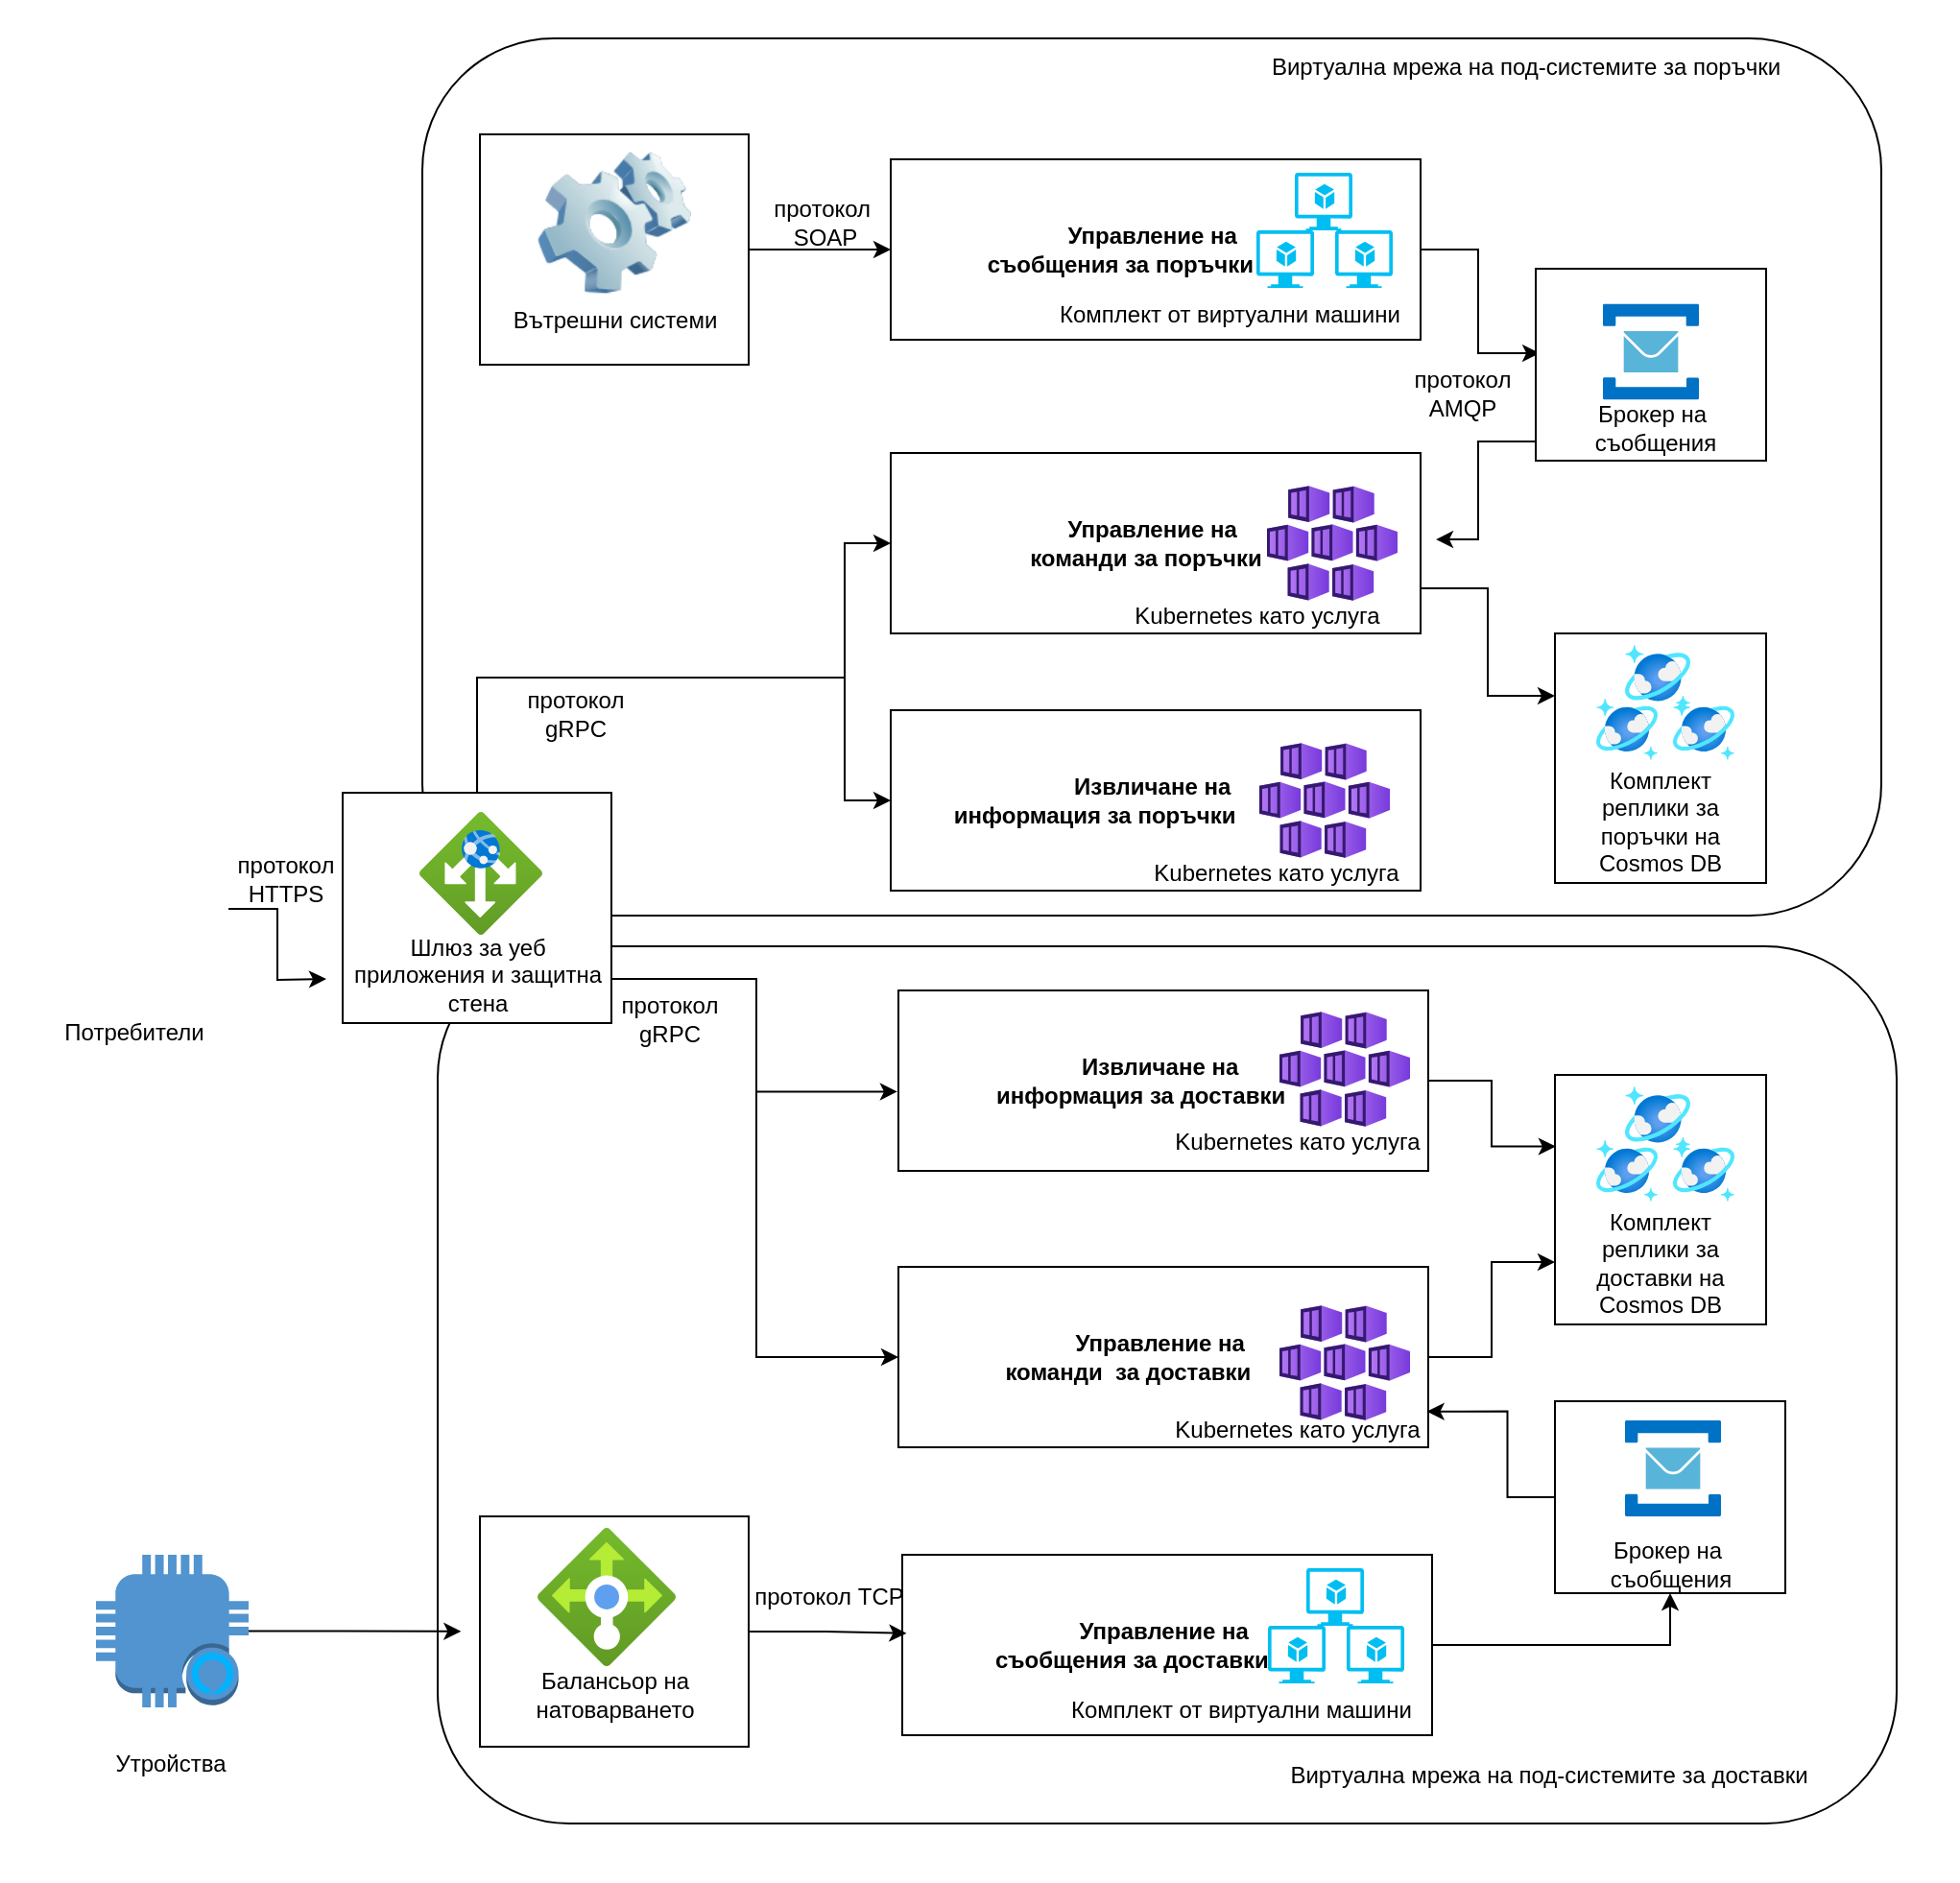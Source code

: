 <mxfile version="24.0.1" type="github">
  <diagram name="Page-1" id="RzCiEBjRraIQC5C2OHAX">
    <mxGraphModel dx="2620" dy="933" grid="1" gridSize="10" guides="1" tooltips="1" connect="1" arrows="1" fold="1" page="1" pageScale="1" pageWidth="827" pageHeight="1169" math="0" shadow="0">
      <root>
        <mxCell id="0" />
        <mxCell id="1" parent="0" />
        <mxCell id="qAXU_QblyjmCjn5gIZvt-53" value="" style="rounded=1;whiteSpace=wrap;html=1;strokeColor=none;" parent="1" vertex="1">
          <mxGeometry x="-160" y="40" width="1020" height="980" as="geometry" />
        </mxCell>
        <mxCell id="qAXU_QblyjmCjn5gIZvt-41" value="" style="edgeStyle=orthogonalEdgeStyle;rounded=0;orthogonalLoop=1;jettySize=auto;html=1;" parent="1" target="qAXU_QblyjmCjn5gIZvt-28" edge="1">
          <mxGeometry relative="1" as="geometry">
            <Array as="points">
              <mxPoint x="280" y="393" />
              <mxPoint x="280" y="457" />
            </Array>
            <mxPoint x="88.524" y="453" as="sourcePoint" />
          </mxGeometry>
        </mxCell>
        <mxCell id="qAXU_QblyjmCjn5gIZvt-42" style="edgeStyle=orthogonalEdgeStyle;rounded=0;orthogonalLoop=1;jettySize=auto;html=1;entryX=0;entryY=0.5;entryDx=0;entryDy=0;" parent="1" target="qAXU_QblyjmCjn5gIZvt-19" edge="1">
          <mxGeometry relative="1" as="geometry">
            <Array as="points">
              <mxPoint x="280" y="393" />
              <mxPoint x="280" y="323" />
            </Array>
            <mxPoint x="88.524" y="453" as="sourcePoint" />
          </mxGeometry>
        </mxCell>
        <mxCell id="XNeLHYFb71EVCrH0DWxz-121" style="edgeStyle=orthogonalEdgeStyle;rounded=0;orthogonalLoop=1;jettySize=auto;html=1;entryX=0;entryY=0.5;entryDx=0;entryDy=0;" edge="1" parent="1" target="XNeLHYFb71EVCrH0DWxz-89">
          <mxGeometry relative="1" as="geometry">
            <mxPoint x="158.5" y="513" as="sourcePoint" />
            <Array as="points">
              <mxPoint x="159" y="550" />
              <mxPoint x="234" y="550" />
              <mxPoint x="234" y="747" />
            </Array>
          </mxGeometry>
        </mxCell>
        <mxCell id="qAXU_QblyjmCjn5gIZvt-44" value="" style="edgeStyle=orthogonalEdgeStyle;rounded=0;orthogonalLoop=1;jettySize=auto;html=1;entryX=0.017;entryY=0.44;entryDx=0;entryDy=0;entryPerimeter=0;" parent="1" source="qAXU_QblyjmCjn5gIZvt-4" target="qAXU_QblyjmCjn5gIZvt-18" edge="1">
          <mxGeometry relative="1" as="geometry" />
        </mxCell>
        <mxCell id="qAXU_QblyjmCjn5gIZvt-4" value="&lt;b&gt;Управление на&amp;nbsp;&lt;/b&gt;&lt;div&gt;&lt;b&gt;съобщения за поръчки&amp;nbsp; &amp;nbsp; &amp;nbsp; &amp;nbsp; &amp;nbsp; &amp;nbsp;&lt;/b&gt;&lt;/div&gt;" style="rounded=0;whiteSpace=wrap;html=1;" parent="1" vertex="1">
          <mxGeometry x="304" y="123" width="276" height="94" as="geometry" />
        </mxCell>
        <mxCell id="qAXU_QblyjmCjn5gIZvt-14" value="" style="edgeStyle=orthogonalEdgeStyle;rounded=0;orthogonalLoop=1;jettySize=auto;html=1;" parent="1" source="qAXU_QblyjmCjn5gIZvt-8" target="qAXU_QblyjmCjn5gIZvt-4" edge="1">
          <mxGeometry relative="1" as="geometry" />
        </mxCell>
        <mxCell id="qAXU_QblyjmCjn5gIZvt-8" value="" style="rounded=0;whiteSpace=wrap;html=1;" parent="1" vertex="1">
          <mxGeometry x="90" y="110" width="140" height="120" as="geometry" />
        </mxCell>
        <mxCell id="qAXU_QblyjmCjn5gIZvt-10" value="Вътрешни системи" style="text;html=1;strokeColor=none;fillColor=none;align=center;verticalAlign=middle;whiteSpace=wrap;rounded=0;" parent="1" vertex="1">
          <mxGeometry x="78.5" y="192" width="163" height="30" as="geometry" />
        </mxCell>
        <mxCell id="qAXU_QblyjmCjn5gIZvt-13" value="" style="verticalLabelPosition=bottom;html=1;verticalAlign=top;align=center;strokeColor=none;fillColor=#00BEF2;shape=mxgraph.azure.virtual_machine_feature;pointerEvents=1;" parent="1" vertex="1">
          <mxGeometry x="494.5" y="160" width="30" height="30" as="geometry" />
        </mxCell>
        <mxCell id="qAXU_QblyjmCjn5gIZvt-18" value="" style="rounded=0;whiteSpace=wrap;html=1;" parent="1" vertex="1">
          <mxGeometry x="640" y="180" width="120" height="100" as="geometry" />
        </mxCell>
        <mxCell id="qAXU_QblyjmCjn5gIZvt-30" style="edgeStyle=orthogonalEdgeStyle;rounded=0;orthogonalLoop=1;jettySize=auto;html=1;exitX=1;exitY=0.75;exitDx=0;exitDy=0;entryX=0;entryY=0.25;entryDx=0;entryDy=0;" parent="1" source="qAXU_QblyjmCjn5gIZvt-19" target="qAXU_QblyjmCjn5gIZvt-29" edge="1">
          <mxGeometry relative="1" as="geometry" />
        </mxCell>
        <mxCell id="qAXU_QblyjmCjn5gIZvt-19" value="&lt;b&gt;Управление на&amp;nbsp;&lt;/b&gt;&lt;div&gt;&lt;b&gt;команди&amp;nbsp;&lt;/b&gt;&lt;b&gt;за поръчки&lt;/b&gt;&lt;b&gt;&amp;nbsp; &amp;nbsp;&lt;/b&gt;&lt;/div&gt;" style="rounded=0;whiteSpace=wrap;html=1;" parent="1" vertex="1">
          <mxGeometry x="304" y="276" width="276" height="94" as="geometry" />
        </mxCell>
        <mxCell id="qAXU_QblyjmCjn5gIZvt-21" style="edgeStyle=orthogonalEdgeStyle;rounded=0;orthogonalLoop=1;jettySize=auto;html=1;entryX=1.029;entryY=0.479;entryDx=0;entryDy=0;entryPerimeter=0;" parent="1" source="qAXU_QblyjmCjn5gIZvt-18" target="qAXU_QblyjmCjn5gIZvt-19" edge="1">
          <mxGeometry relative="1" as="geometry">
            <Array as="points">
              <mxPoint x="610" y="270" />
              <mxPoint x="610" y="321" />
            </Array>
          </mxGeometry>
        </mxCell>
        <mxCell id="qAXU_QblyjmCjn5gIZvt-22" value="" style="image;sketch=0;aspect=fixed;html=1;points=[];align=center;fontSize=12;image=img/lib/mscae/Service_Bus.svg;" parent="1" vertex="1">
          <mxGeometry x="675" y="198.25" width="50" height="50" as="geometry" />
        </mxCell>
        <mxCell id="qAXU_QblyjmCjn5gIZvt-25" value="Брокер на&amp;nbsp;&lt;div&gt;съобщения&lt;/div&gt;" style="text;html=1;strokeColor=none;fillColor=none;align=center;verticalAlign=middle;whiteSpace=wrap;rounded=0;" parent="1" vertex="1">
          <mxGeometry x="635" y="248.25" width="135" height="30" as="geometry" />
        </mxCell>
        <mxCell id="qAXU_QblyjmCjn5gIZvt-27" value="" style="image;aspect=fixed;html=1;points=[];align=center;fontSize=12;image=img/lib/azure2/containers/Kubernetes_Services.svg;" parent="1" vertex="1">
          <mxGeometry x="500" y="293" width="68" height="60" as="geometry" />
        </mxCell>
        <mxCell id="qAXU_QblyjmCjn5gIZvt-28" value="&lt;b&gt;Извличане на&amp;nbsp;&lt;/b&gt;&lt;div&gt;&lt;b&gt;информация&amp;nbsp;&lt;/b&gt;&lt;b&gt;за поръчки&lt;/b&gt;&lt;b&gt;&amp;nbsp;&amp;nbsp; &amp;nbsp; &amp;nbsp; &amp;nbsp; &amp;nbsp; &amp;nbsp; &amp;nbsp; &amp;nbsp; &amp;nbsp;&amp;nbsp;&lt;/b&gt;&lt;/div&gt;" style="rounded=0;whiteSpace=wrap;html=1;" parent="1" vertex="1">
          <mxGeometry x="304" y="410" width="276" height="94" as="geometry" />
        </mxCell>
        <mxCell id="qAXU_QblyjmCjn5gIZvt-29" value="" style="rounded=0;whiteSpace=wrap;html=1;" parent="1" vertex="1">
          <mxGeometry x="650" y="370" width="110" height="130" as="geometry" />
        </mxCell>
        <mxCell id="qAXU_QblyjmCjn5gIZvt-32" value="" style="image;aspect=fixed;html=1;points=[];align=center;fontSize=12;image=img/lib/azure2/containers/Kubernetes_Services.svg;" parent="1" vertex="1">
          <mxGeometry x="496" y="427" width="68" height="60" as="geometry" />
        </mxCell>
        <mxCell id="qAXU_QblyjmCjn5gIZvt-33" value="" style="image;aspect=fixed;html=1;points=[];align=center;fontSize=12;image=img/lib/azure2/databases/Azure_Cosmos_DB.svg;" parent="1" vertex="1">
          <mxGeometry x="686.5" y="376" width="34" height="34" as="geometry" />
        </mxCell>
        <mxCell id="qAXU_QblyjmCjn5gIZvt-34" value="" style="image;aspect=fixed;html=1;points=[];align=center;fontSize=12;image=img/lib/azure2/databases/Azure_Cosmos_DB.svg;" parent="1" vertex="1">
          <mxGeometry x="711.5" y="404" width="32" height="32" as="geometry" />
        </mxCell>
        <mxCell id="qAXU_QblyjmCjn5gIZvt-36" value="" style="image;aspect=fixed;html=1;points=[];align=center;fontSize=12;image=img/lib/azure2/databases/Azure_Cosmos_DB.svg;" parent="1" vertex="1">
          <mxGeometry x="671.5" y="404" width="32" height="32" as="geometry" />
        </mxCell>
        <mxCell id="qAXU_QblyjmCjn5gIZvt-39" value="Комплект реплики за поръчки на Cosmos DB" style="text;html=1;strokeColor=none;fillColor=none;align=center;verticalAlign=middle;whiteSpace=wrap;rounded=0;" parent="1" vertex="1">
          <mxGeometry x="665" y="453" width="80" height="30" as="geometry" />
        </mxCell>
        <mxCell id="qAXU_QblyjmCjn5gIZvt-45" value="" style="verticalLabelPosition=bottom;html=1;verticalAlign=top;align=center;strokeColor=none;fillColor=#00BEF2;shape=mxgraph.azure.virtual_machine_feature;pointerEvents=1;" parent="1" vertex="1">
          <mxGeometry x="514.5" y="130" width="30" height="30" as="geometry" />
        </mxCell>
        <mxCell id="qAXU_QblyjmCjn5gIZvt-48" value="" style="verticalLabelPosition=bottom;html=1;verticalAlign=top;align=center;strokeColor=none;fillColor=#00BEF2;shape=mxgraph.azure.virtual_machine_feature;pointerEvents=1;" parent="1" vertex="1">
          <mxGeometry x="535.5" y="160" width="30" height="30" as="geometry" />
        </mxCell>
        <mxCell id="qAXU_QblyjmCjn5gIZvt-49" value="Kubernetes като услуга" style="text;html=1;strokeColor=none;fillColor=none;align=center;verticalAlign=middle;whiteSpace=wrap;rounded=0;" parent="1" vertex="1">
          <mxGeometry x="410" y="346" width="170" height="30" as="geometry" />
        </mxCell>
        <mxCell id="qAXU_QblyjmCjn5gIZvt-50" value="Kubernetes като услуга" style="text;html=1;strokeColor=none;fillColor=none;align=center;verticalAlign=middle;whiteSpace=wrap;rounded=0;" parent="1" vertex="1">
          <mxGeometry x="420" y="480" width="170" height="30" as="geometry" />
        </mxCell>
        <mxCell id="qAXU_QblyjmCjn5gIZvt-51" value="Комплект от виртуални машини" style="text;whiteSpace=wrap;" parent="1" vertex="1">
          <mxGeometry x="390" y="190" width="194" height="40" as="geometry" />
        </mxCell>
        <mxCell id="qAXU_QblyjmCjn5gIZvt-54" value="протокол AMQP" style="text;html=1;strokeColor=none;fillColor=none;align=center;verticalAlign=middle;whiteSpace=wrap;rounded=0;" parent="1" vertex="1">
          <mxGeometry x="560" y="230" width="84" height="30" as="geometry" />
        </mxCell>
        <mxCell id="qAXU_QblyjmCjn5gIZvt-55" value="протокол&amp;nbsp;&lt;div&gt;SOAP&lt;/div&gt;" style="text;html=1;strokeColor=none;fillColor=none;align=center;verticalAlign=middle;whiteSpace=wrap;rounded=0;" parent="1" vertex="1">
          <mxGeometry x="240" y="141" width="60" height="30" as="geometry" />
        </mxCell>
        <mxCell id="XNeLHYFb71EVCrH0DWxz-137" style="edgeStyle=orthogonalEdgeStyle;rounded=0;orthogonalLoop=1;jettySize=auto;html=1;entryX=0;entryY=0.75;entryDx=0;entryDy=0;" edge="1" parent="1" source="XNeLHYFb71EVCrH0DWxz-89" target="XNeLHYFb71EVCrH0DWxz-112">
          <mxGeometry relative="1" as="geometry" />
        </mxCell>
        <mxCell id="XNeLHYFb71EVCrH0DWxz-89" value="&lt;b&gt;Управление на&amp;nbsp;&lt;/b&gt;&lt;div&gt;&lt;b&gt;команди&amp;nbsp;&lt;/b&gt;&lt;b&gt;&amp;nbsp;за доставки&lt;/b&gt;&lt;b&gt;&amp;nbsp;&amp;nbsp; &amp;nbsp; &amp;nbsp; &amp;nbsp; &amp;nbsp;&amp;nbsp;&lt;/b&gt;&lt;/div&gt;" style="rounded=0;whiteSpace=wrap;html=1;" vertex="1" parent="1">
          <mxGeometry x="308" y="700" width="276" height="94" as="geometry" />
        </mxCell>
        <mxCell id="XNeLHYFb71EVCrH0DWxz-93" value="" style="image;aspect=fixed;html=1;points=[];align=center;fontSize=12;image=img/lib/azure2/containers/Kubernetes_Services.svg;" vertex="1" parent="1">
          <mxGeometry x="506.5" y="720" width="68" height="60" as="geometry" />
        </mxCell>
        <mxCell id="XNeLHYFb71EVCrH0DWxz-94" value="&lt;b&gt;Извличане на&amp;nbsp;&lt;/b&gt;&lt;div&gt;&lt;b&gt;информация за доставки&amp;nbsp; &amp;nbsp; &amp;nbsp; &amp;nbsp;&lt;/b&gt;&lt;br&gt;&lt;/div&gt;" style="rounded=0;whiteSpace=wrap;html=1;" vertex="1" parent="1">
          <mxGeometry x="308" y="556" width="276" height="94" as="geometry" />
        </mxCell>
        <mxCell id="XNeLHYFb71EVCrH0DWxz-96" value="" style="image;aspect=fixed;html=1;points=[];align=center;fontSize=12;image=img/lib/azure2/containers/Kubernetes_Services.svg;" vertex="1" parent="1">
          <mxGeometry x="506.5" y="567" width="68" height="60" as="geometry" />
        </mxCell>
        <mxCell id="XNeLHYFb71EVCrH0DWxz-103" value="Kubernetes като услуга" style="text;html=1;strokeColor=none;fillColor=none;align=center;verticalAlign=middle;whiteSpace=wrap;rounded=0;" vertex="1" parent="1">
          <mxGeometry x="430.5" y="770" width="170" height="30" as="geometry" />
        </mxCell>
        <mxCell id="XNeLHYFb71EVCrH0DWxz-104" value="Kubernetes като услуга" style="text;html=1;strokeColor=none;fillColor=none;align=center;verticalAlign=middle;whiteSpace=wrap;rounded=0;" vertex="1" parent="1">
          <mxGeometry x="430.5" y="620" width="170" height="30" as="geometry" />
        </mxCell>
        <mxCell id="XNeLHYFb71EVCrH0DWxz-112" value="" style="rounded=0;whiteSpace=wrap;html=1;" vertex="1" parent="1">
          <mxGeometry x="650" y="600" width="110" height="130" as="geometry" />
        </mxCell>
        <mxCell id="XNeLHYFb71EVCrH0DWxz-113" value="" style="image;aspect=fixed;html=1;points=[];align=center;fontSize=12;image=img/lib/azure2/databases/Azure_Cosmos_DB.svg;" vertex="1" parent="1">
          <mxGeometry x="686.5" y="606" width="34" height="34" as="geometry" />
        </mxCell>
        <mxCell id="XNeLHYFb71EVCrH0DWxz-114" value="" style="image;aspect=fixed;html=1;points=[];align=center;fontSize=12;image=img/lib/azure2/databases/Azure_Cosmos_DB.svg;" vertex="1" parent="1">
          <mxGeometry x="711.5" y="634" width="32" height="32" as="geometry" />
        </mxCell>
        <mxCell id="XNeLHYFb71EVCrH0DWxz-115" value="" style="image;aspect=fixed;html=1;points=[];align=center;fontSize=12;image=img/lib/azure2/databases/Azure_Cosmos_DB.svg;" vertex="1" parent="1">
          <mxGeometry x="671.5" y="634" width="32" height="32" as="geometry" />
        </mxCell>
        <mxCell id="XNeLHYFb71EVCrH0DWxz-116" value="Комплект реплики за доставки на Cosmos DB" style="text;html=1;strokeColor=none;fillColor=none;align=center;verticalAlign=middle;whiteSpace=wrap;rounded=0;" vertex="1" parent="1">
          <mxGeometry x="665" y="683" width="80" height="30" as="geometry" />
        </mxCell>
        <mxCell id="XNeLHYFb71EVCrH0DWxz-118" style="edgeStyle=orthogonalEdgeStyle;rounded=0;orthogonalLoop=1;jettySize=auto;html=1;entryX=0.004;entryY=0.287;entryDx=0;entryDy=0;entryPerimeter=0;" edge="1" parent="1" source="XNeLHYFb71EVCrH0DWxz-94" target="XNeLHYFb71EVCrH0DWxz-112">
          <mxGeometry relative="1" as="geometry" />
        </mxCell>
        <mxCell id="XNeLHYFb71EVCrH0DWxz-120" style="edgeStyle=orthogonalEdgeStyle;rounded=0;orthogonalLoop=1;jettySize=auto;html=1;entryX=-0.002;entryY=0.561;entryDx=0;entryDy=0;entryPerimeter=0;" edge="1" parent="1" target="XNeLHYFb71EVCrH0DWxz-94">
          <mxGeometry relative="1" as="geometry">
            <mxPoint x="158.5" y="513" as="sourcePoint" />
            <Array as="points">
              <mxPoint x="159" y="550" />
              <mxPoint x="234" y="550" />
              <mxPoint x="234" y="609" />
            </Array>
          </mxGeometry>
        </mxCell>
        <mxCell id="XNeLHYFb71EVCrH0DWxz-122" value="" style="rounded=0;whiteSpace=wrap;html=1;" vertex="1" parent="1">
          <mxGeometry x="90" y="830" width="140" height="120" as="geometry" />
        </mxCell>
        <mxCell id="XNeLHYFb71EVCrH0DWxz-123" value="" style="image;aspect=fixed;html=1;points=[];align=center;fontSize=12;image=img/lib/azure2/networking/Load_Balancers.svg;" vertex="1" parent="1">
          <mxGeometry x="120" y="836" width="72" height="72" as="geometry" />
        </mxCell>
        <mxCell id="XNeLHYFb71EVCrH0DWxz-124" value="Балансьор на натоварването" style="text;html=1;strokeColor=none;fillColor=none;align=center;verticalAlign=middle;whiteSpace=wrap;rounded=0;" vertex="1" parent="1">
          <mxGeometry x="78.5" y="908" width="163" height="30" as="geometry" />
        </mxCell>
        <mxCell id="XNeLHYFb71EVCrH0DWxz-125" value="" style="image;html=1;image=img/lib/clip_art/computers/Software_128x128.png" vertex="1" parent="1">
          <mxGeometry x="120" y="116" width="80" height="80" as="geometry" />
        </mxCell>
        <mxCell id="XNeLHYFb71EVCrH0DWxz-135" style="edgeStyle=orthogonalEdgeStyle;rounded=0;orthogonalLoop=1;jettySize=auto;html=1;entryX=0.5;entryY=1;entryDx=0;entryDy=0;" edge="1" parent="1" source="XNeLHYFb71EVCrH0DWxz-126" target="XNeLHYFb71EVCrH0DWxz-132">
          <mxGeometry relative="1" as="geometry" />
        </mxCell>
        <mxCell id="XNeLHYFb71EVCrH0DWxz-126" value="&lt;b&gt;Управление на&amp;nbsp;&lt;/b&gt;&lt;div&gt;&lt;b&gt;съобщения за&amp;nbsp;&lt;/b&gt;&lt;b style=&quot;background-color: initial;&quot;&gt;доставки&lt;/b&gt;&lt;b style=&quot;background-color: initial;&quot;&gt;&amp;nbsp; &amp;nbsp; &amp;nbsp; &amp;nbsp; &amp;nbsp; &amp;nbsp;&lt;/b&gt;&lt;/div&gt;" style="rounded=0;whiteSpace=wrap;html=1;" vertex="1" parent="1">
          <mxGeometry x="310" y="850" width="276" height="94" as="geometry" />
        </mxCell>
        <mxCell id="XNeLHYFb71EVCrH0DWxz-127" value="" style="verticalLabelPosition=bottom;html=1;verticalAlign=top;align=center;strokeColor=none;fillColor=#00BEF2;shape=mxgraph.azure.virtual_machine_feature;pointerEvents=1;" vertex="1" parent="1">
          <mxGeometry x="500.5" y="887" width="30" height="30" as="geometry" />
        </mxCell>
        <mxCell id="XNeLHYFb71EVCrH0DWxz-128" value="" style="verticalLabelPosition=bottom;html=1;verticalAlign=top;align=center;strokeColor=none;fillColor=#00BEF2;shape=mxgraph.azure.virtual_machine_feature;pointerEvents=1;" vertex="1" parent="1">
          <mxGeometry x="520.5" y="857" width="30" height="30" as="geometry" />
        </mxCell>
        <mxCell id="XNeLHYFb71EVCrH0DWxz-129" value="" style="verticalLabelPosition=bottom;html=1;verticalAlign=top;align=center;strokeColor=none;fillColor=#00BEF2;shape=mxgraph.azure.virtual_machine_feature;pointerEvents=1;" vertex="1" parent="1">
          <mxGeometry x="541.5" y="887" width="30" height="30" as="geometry" />
        </mxCell>
        <mxCell id="XNeLHYFb71EVCrH0DWxz-130" value="Комплект от виртуални машини" style="text;whiteSpace=wrap;" vertex="1" parent="1">
          <mxGeometry x="396" y="917" width="194" height="40" as="geometry" />
        </mxCell>
        <mxCell id="XNeLHYFb71EVCrH0DWxz-131" value="" style="rounded=0;whiteSpace=wrap;html=1;" vertex="1" parent="1">
          <mxGeometry x="650" y="770" width="120" height="100" as="geometry" />
        </mxCell>
        <mxCell id="XNeLHYFb71EVCrH0DWxz-132" value="Брокер на&amp;nbsp;&lt;div&gt;съобщения&lt;/div&gt;" style="text;html=1;strokeColor=none;fillColor=none;align=center;verticalAlign=middle;whiteSpace=wrap;rounded=0;" vertex="1" parent="1">
          <mxGeometry x="642.5" y="840" width="135" height="30" as="geometry" />
        </mxCell>
        <mxCell id="XNeLHYFb71EVCrH0DWxz-134" value="" style="image;sketch=0;aspect=fixed;html=1;points=[];align=center;fontSize=12;image=img/lib/mscae/Service_Bus.svg;" vertex="1" parent="1">
          <mxGeometry x="686.5" y="780" width="50" height="50" as="geometry" />
        </mxCell>
        <mxCell id="XNeLHYFb71EVCrH0DWxz-136" style="edgeStyle=orthogonalEdgeStyle;rounded=0;orthogonalLoop=1;jettySize=auto;html=1;entryX=0.899;entryY=0.178;entryDx=0;entryDy=0;entryPerimeter=0;" edge="1" parent="1" source="XNeLHYFb71EVCrH0DWxz-131" target="XNeLHYFb71EVCrH0DWxz-103">
          <mxGeometry relative="1" as="geometry" />
        </mxCell>
        <mxCell id="XNeLHYFb71EVCrH0DWxz-138" value="протокол TCP" style="text;html=1;strokeColor=none;fillColor=none;align=center;verticalAlign=middle;whiteSpace=wrap;rounded=0;" vertex="1" parent="1">
          <mxGeometry x="230" y="857" width="84" height="30" as="geometry" />
        </mxCell>
        <mxCell id="XNeLHYFb71EVCrH0DWxz-140" style="edgeStyle=orthogonalEdgeStyle;rounded=0;orthogonalLoop=1;jettySize=auto;html=1;entryX=0.008;entryY=0.435;entryDx=0;entryDy=0;entryPerimeter=0;" edge="1" parent="1" source="XNeLHYFb71EVCrH0DWxz-122" target="XNeLHYFb71EVCrH0DWxz-126">
          <mxGeometry relative="1" as="geometry" />
        </mxCell>
        <mxCell id="XNeLHYFb71EVCrH0DWxz-142" value="" style="rounded=1;whiteSpace=wrap;html=1;fillColor=none;" vertex="1" parent="1">
          <mxGeometry x="60" y="60" width="760" height="457" as="geometry" />
        </mxCell>
        <mxCell id="XNeLHYFb71EVCrH0DWxz-149" value="" style="rounded=1;whiteSpace=wrap;html=1;fillColor=none;" vertex="1" parent="1">
          <mxGeometry x="68" y="533" width="760" height="457" as="geometry" />
        </mxCell>
        <mxCell id="XNeLHYFb71EVCrH0DWxz-150" value="" style="rounded=0;whiteSpace=wrap;html=1;" vertex="1" parent="1">
          <mxGeometry x="18.5" y="453" width="140" height="120" as="geometry" />
        </mxCell>
        <mxCell id="XNeLHYFb71EVCrH0DWxz-151" value="" style="image;aspect=fixed;html=1;points=[];align=center;fontSize=12;image=img/lib/azure2/networking/Application_Gateways.svg;" vertex="1" parent="1">
          <mxGeometry x="58.5" y="463" width="64" height="64" as="geometry" />
        </mxCell>
        <mxCell id="XNeLHYFb71EVCrH0DWxz-152" value="Шлюз за уеб приложения и защитна стена" style="text;html=1;strokeColor=none;fillColor=none;align=center;verticalAlign=middle;whiteSpace=wrap;rounded=0;" vertex="1" parent="1">
          <mxGeometry x="21.75" y="533" width="133.5" height="30" as="geometry" />
        </mxCell>
        <mxCell id="XNeLHYFb71EVCrH0DWxz-153" value="Виртуална мрежа на под-системите за доставки" style="text;html=1;strokeColor=none;fillColor=none;align=center;verticalAlign=middle;whiteSpace=wrap;rounded=0;" vertex="1" parent="1">
          <mxGeometry x="506.5" y="950" width="280" height="30" as="geometry" />
        </mxCell>
        <mxCell id="XNeLHYFb71EVCrH0DWxz-154" value="Виртуална мрежа на под-системите за поръчки" style="text;html=1;strokeColor=none;fillColor=none;align=center;verticalAlign=middle;whiteSpace=wrap;rounded=0;" vertex="1" parent="1">
          <mxGeometry x="494.5" y="60" width="280" height="30" as="geometry" />
        </mxCell>
        <mxCell id="XNeLHYFb71EVCrH0DWxz-155" value="протокол gRPC" style="text;html=1;strokeColor=none;fillColor=none;align=center;verticalAlign=middle;whiteSpace=wrap;rounded=0;" vertex="1" parent="1">
          <mxGeometry x="110" y="397" width="60" height="30" as="geometry" />
        </mxCell>
        <mxCell id="XNeLHYFb71EVCrH0DWxz-156" value="протокол gRPC" style="text;html=1;strokeColor=none;fillColor=none;align=center;verticalAlign=middle;whiteSpace=wrap;rounded=0;" vertex="1" parent="1">
          <mxGeometry x="158.5" y="556" width="60" height="30" as="geometry" />
        </mxCell>
        <mxCell id="XNeLHYFb71EVCrH0DWxz-160" value="" style="edgeStyle=orthogonalEdgeStyle;rounded=0;orthogonalLoop=1;jettySize=auto;html=1;" edge="1" parent="1" source="XNeLHYFb71EVCrH0DWxz-158">
          <mxGeometry relative="1" as="geometry">
            <mxPoint x="10" y="550" as="targetPoint" />
          </mxGeometry>
        </mxCell>
        <mxCell id="XNeLHYFb71EVCrH0DWxz-158" value="" style="shape=image;html=1;verticalAlign=top;verticalLabelPosition=bottom;labelBackgroundColor=#ffffff;imageAspect=0;aspect=fixed;image=https://cdn1.iconfinder.com/data/icons/nuvola2/128x128/apps/kuser.png" vertex="1" parent="1">
          <mxGeometry x="-140" y="464" width="99" height="99" as="geometry" />
        </mxCell>
        <mxCell id="XNeLHYFb71EVCrH0DWxz-161" value="протокол HTTPS" style="text;html=1;strokeColor=none;fillColor=none;align=center;verticalAlign=middle;whiteSpace=wrap;rounded=0;" vertex="1" parent="1">
          <mxGeometry x="-41.5" y="483" width="60" height="30" as="geometry" />
        </mxCell>
        <mxCell id="XNeLHYFb71EVCrH0DWxz-162" value="" style="outlineConnect=0;dashed=0;verticalLabelPosition=bottom;verticalAlign=top;align=center;html=1;shape=mxgraph.aws3.alexa_enabled_device;fillColor=#5294CF;gradientColor=none;" vertex="1" parent="1">
          <mxGeometry x="-110" y="850" width="79.5" height="79.5" as="geometry" />
        </mxCell>
        <mxCell id="XNeLHYFb71EVCrH0DWxz-163" style="edgeStyle=orthogonalEdgeStyle;rounded=0;orthogonalLoop=1;jettySize=auto;html=1;entryX=0.016;entryY=0.781;entryDx=0;entryDy=0;entryPerimeter=0;" edge="1" parent="1" source="XNeLHYFb71EVCrH0DWxz-162" target="XNeLHYFb71EVCrH0DWxz-149">
          <mxGeometry relative="1" as="geometry" />
        </mxCell>
        <mxCell id="XNeLHYFb71EVCrH0DWxz-164" value="Потребители" style="text;html=1;strokeColor=none;fillColor=none;align=center;verticalAlign=middle;whiteSpace=wrap;rounded=0;" vertex="1" parent="1">
          <mxGeometry x="-120.5" y="563" width="60" height="30" as="geometry" />
        </mxCell>
        <mxCell id="XNeLHYFb71EVCrH0DWxz-165" value="Утройства" style="text;html=1;strokeColor=none;fillColor=none;align=center;verticalAlign=middle;whiteSpace=wrap;rounded=0;" vertex="1" parent="1">
          <mxGeometry x="-101.5" y="944" width="60" height="30" as="geometry" />
        </mxCell>
      </root>
    </mxGraphModel>
  </diagram>
</mxfile>
